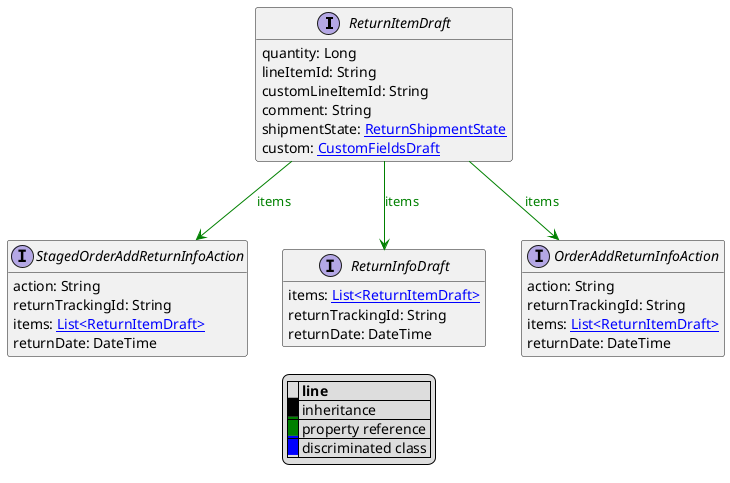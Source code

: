 @startuml

hide empty fields
hide empty methods
legend
|= |= line |
|<back:black>   </back>| inheritance |
|<back:green>   </back>| property reference |
|<back:blue>   </back>| discriminated class |
endlegend
interface ReturnItemDraft [[ReturnItemDraft.svg]]  {
    quantity: Long
    lineItemId: String
    customLineItemId: String
    comment: String
    shipmentState: [[ReturnShipmentState.svg ReturnShipmentState]]
    custom: [[CustomFieldsDraft.svg CustomFieldsDraft]]
}



interface StagedOrderAddReturnInfoAction [[StagedOrderAddReturnInfoAction.svg]]  {
    action: String
    returnTrackingId: String
    items: [[ReturnItemDraft.svg List<ReturnItemDraft>]]
    returnDate: DateTime
}
interface ReturnInfoDraft [[ReturnInfoDraft.svg]]  {
    items: [[ReturnItemDraft.svg List<ReturnItemDraft>]]
    returnTrackingId: String
    returnDate: DateTime
}
interface OrderAddReturnInfoAction [[OrderAddReturnInfoAction.svg]]  {
    action: String
    returnTrackingId: String
    items: [[ReturnItemDraft.svg List<ReturnItemDraft>]]
    returnDate: DateTime
}

ReturnItemDraft --> StagedOrderAddReturnInfoAction #green;text:green : "items"
ReturnItemDraft --> ReturnInfoDraft #green;text:green : "items"
ReturnItemDraft --> OrderAddReturnInfoAction #green;text:green : "items"
@enduml
